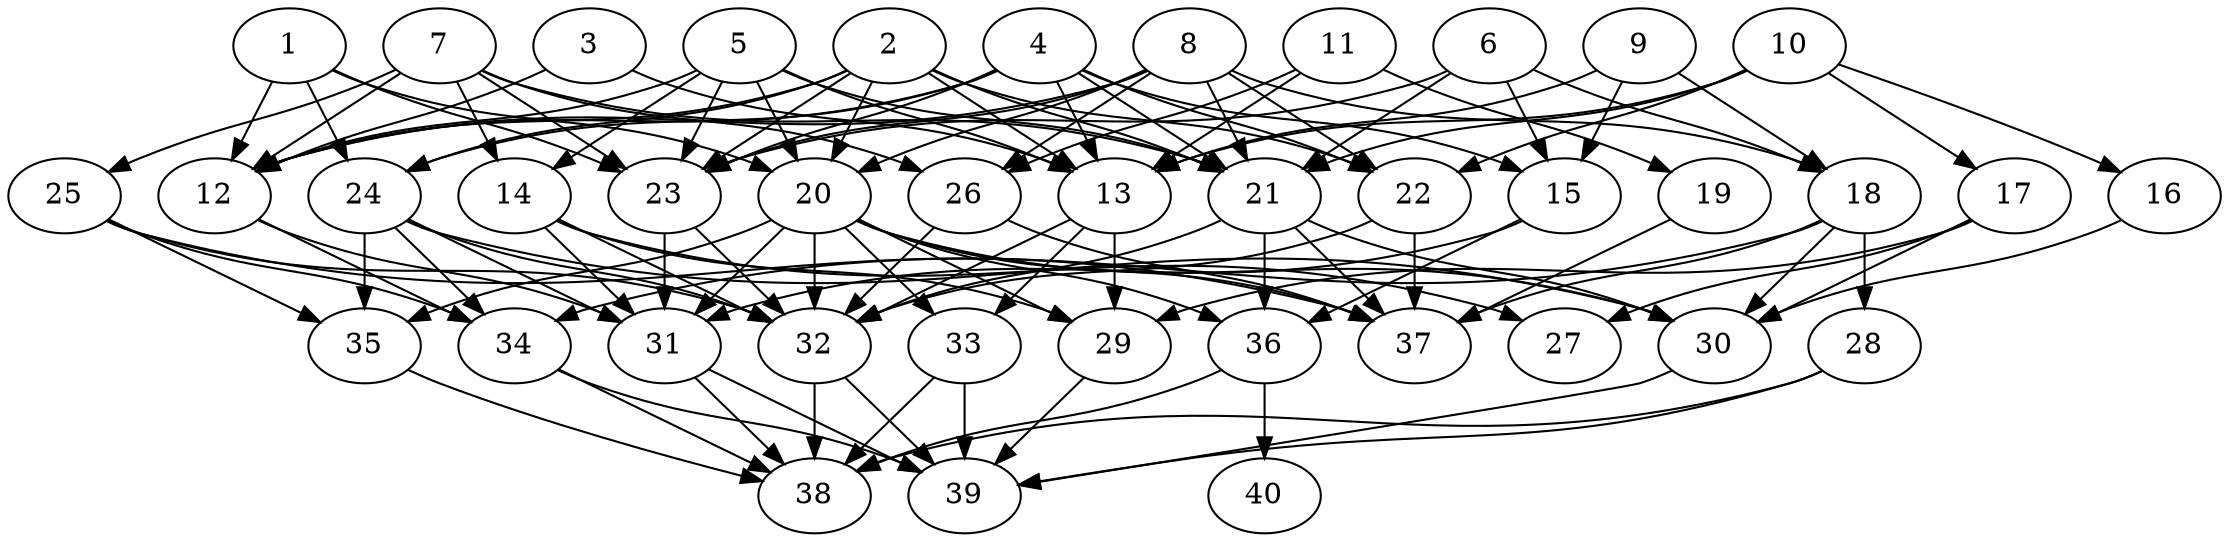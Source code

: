 // DAG automatically generated by daggen at Thu Oct  3 14:06:50 2019
// ./daggen --dot -n 40 --ccr 0.3 --fat 0.7 --regular 0.7 --density 0.6 --mindata 5242880 --maxdata 52428800 
digraph G {
  1 [size="137308160", alpha="0.05", expect_size="41192448"] 
  1 -> 12 [size ="41192448"]
  1 -> 20 [size ="41192448"]
  1 -> 23 [size ="41192448"]
  1 -> 24 [size ="41192448"]
  2 [size="88340480", alpha="0.04", expect_size="26502144"] 
  2 -> 12 [size ="26502144"]
  2 -> 13 [size ="26502144"]
  2 -> 20 [size ="26502144"]
  2 -> 21 [size ="26502144"]
  2 -> 22 [size ="26502144"]
  2 -> 23 [size ="26502144"]
  2 -> 24 [size ="26502144"]
  3 [size="34539520", alpha="0.04", expect_size="10361856"] 
  3 -> 12 [size ="10361856"]
  3 -> 13 [size ="10361856"]
  4 [size="124047360", alpha="0.15", expect_size="37214208"] 
  4 -> 12 [size ="37214208"]
  4 -> 13 [size ="37214208"]
  4 -> 15 [size ="37214208"]
  4 -> 21 [size ="37214208"]
  4 -> 22 [size ="37214208"]
  4 -> 23 [size ="37214208"]
  4 -> 24 [size ="37214208"]
  5 [size="47148373", alpha="0.11", expect_size="14144512"] 
  5 -> 12 [size ="14144512"]
  5 -> 13 [size ="14144512"]
  5 -> 14 [size ="14144512"]
  5 -> 20 [size ="14144512"]
  5 -> 21 [size ="14144512"]
  5 -> 23 [size ="14144512"]
  6 [size="65498453", alpha="0.18", expect_size="19649536"] 
  6 -> 15 [size ="19649536"]
  6 -> 18 [size ="19649536"]
  6 -> 21 [size ="19649536"]
  6 -> 23 [size ="19649536"]
  7 [size="94692693", alpha="0.12", expect_size="28407808"] 
  7 -> 12 [size ="28407808"]
  7 -> 14 [size ="28407808"]
  7 -> 21 [size ="28407808"]
  7 -> 23 [size ="28407808"]
  7 -> 25 [size ="28407808"]
  7 -> 26 [size ="28407808"]
  8 [size="59583147", alpha="0.17", expect_size="17874944"] 
  8 -> 12 [size ="17874944"]
  8 -> 18 [size ="17874944"]
  8 -> 20 [size ="17874944"]
  8 -> 21 [size ="17874944"]
  8 -> 22 [size ="17874944"]
  8 -> 23 [size ="17874944"]
  8 -> 26 [size ="17874944"]
  9 [size="44103680", alpha="0.02", expect_size="13231104"] 
  9 -> 13 [size ="13231104"]
  9 -> 15 [size ="13231104"]
  9 -> 18 [size ="13231104"]
  10 [size="94453760", alpha="0.09", expect_size="28336128"] 
  10 -> 13 [size ="28336128"]
  10 -> 16 [size ="28336128"]
  10 -> 17 [size ="28336128"]
  10 -> 21 [size ="28336128"]
  10 -> 22 [size ="28336128"]
  11 [size="34164053", alpha="0.12", expect_size="10249216"] 
  11 -> 13 [size ="10249216"]
  11 -> 19 [size ="10249216"]
  11 -> 26 [size ="10249216"]
  12 [size="70277120", alpha="0.08", expect_size="21083136"] 
  12 -> 31 [size ="21083136"]
  12 -> 34 [size ="21083136"]
  13 [size="101174613", alpha="0.15", expect_size="30352384"] 
  13 -> 29 [size ="30352384"]
  13 -> 32 [size ="30352384"]
  13 -> 33 [size ="30352384"]
  14 [size="134082560", alpha="0.00", expect_size="40224768"] 
  14 -> 27 [size ="40224768"]
  14 -> 29 [size ="40224768"]
  14 -> 31 [size ="40224768"]
  14 -> 32 [size ="40224768"]
  15 [size="97058133", alpha="0.07", expect_size="29117440"] 
  15 -> 31 [size ="29117440"]
  15 -> 36 [size ="29117440"]
  16 [size="29634560", alpha="0.15", expect_size="8890368"] 
  16 -> 30 [size ="8890368"]
  17 [size="172653227", alpha="0.01", expect_size="51795968"] 
  17 -> 27 [size ="51795968"]
  17 -> 29 [size ="51795968"]
  17 -> 30 [size ="51795968"]
  18 [size="106089813", alpha="0.19", expect_size="31826944"] 
  18 -> 28 [size ="31826944"]
  18 -> 30 [size ="31826944"]
  18 -> 34 [size ="31826944"]
  18 -> 37 [size ="31826944"]
  19 [size="84183040", alpha="0.11", expect_size="25254912"] 
  19 -> 37 [size ="25254912"]
  20 [size="98123093", alpha="0.20", expect_size="29436928"] 
  20 -> 29 [size ="29436928"]
  20 -> 30 [size ="29436928"]
  20 -> 31 [size ="29436928"]
  20 -> 32 [size ="29436928"]
  20 -> 33 [size ="29436928"]
  20 -> 35 [size ="29436928"]
  20 -> 36 [size ="29436928"]
  20 -> 37 [size ="29436928"]
  21 [size="165369173", alpha="0.03", expect_size="49610752"] 
  21 -> 30 [size ="49610752"]
  21 -> 32 [size ="49610752"]
  21 -> 36 [size ="49610752"]
  21 -> 37 [size ="49610752"]
  22 [size="101768533", alpha="0.15", expect_size="30530560"] 
  22 -> 32 [size ="30530560"]
  22 -> 37 [size ="30530560"]
  23 [size="167133867", alpha="0.10", expect_size="50140160"] 
  23 -> 31 [size ="50140160"]
  23 -> 32 [size ="50140160"]
  24 [size="125904213", alpha="0.18", expect_size="37771264"] 
  24 -> 30 [size ="37771264"]
  24 -> 31 [size ="37771264"]
  24 -> 32 [size ="37771264"]
  24 -> 34 [size ="37771264"]
  24 -> 35 [size ="37771264"]
  25 [size="126402560", alpha="0.10", expect_size="37920768"] 
  25 -> 32 [size ="37920768"]
  25 -> 34 [size ="37920768"]
  25 -> 35 [size ="37920768"]
  25 -> 37 [size ="37920768"]
  26 [size="23647573", alpha="0.08", expect_size="7094272"] 
  26 -> 32 [size ="7094272"]
  26 -> 37 [size ="7094272"]
  27 [size="139400533", alpha="0.16", expect_size="41820160"] 
  28 [size="145223680", alpha="0.09", expect_size="43567104"] 
  28 -> 38 [size ="43567104"]
  28 -> 39 [size ="43567104"]
  29 [size="139332267", alpha="0.05", expect_size="41799680"] 
  29 -> 39 [size ="41799680"]
  30 [size="72205653", alpha="0.12", expect_size="21661696"] 
  30 -> 39 [size ="21661696"]
  31 [size="69031253", alpha="0.00", expect_size="20709376"] 
  31 -> 38 [size ="20709376"]
  31 -> 39 [size ="20709376"]
  32 [size="92357973", alpha="0.15", expect_size="27707392"] 
  32 -> 38 [size ="27707392"]
  32 -> 39 [size ="27707392"]
  33 [size="55760213", alpha="0.01", expect_size="16728064"] 
  33 -> 38 [size ="16728064"]
  33 -> 39 [size ="16728064"]
  34 [size="133597867", alpha="0.02", expect_size="40079360"] 
  34 -> 38 [size ="40079360"]
  34 -> 39 [size ="40079360"]
  35 [size="117865813", alpha="0.13", expect_size="35359744"] 
  35 -> 38 [size ="35359744"]
  36 [size="38236160", alpha="0.05", expect_size="11470848"] 
  36 -> 38 [size ="11470848"]
  36 -> 40 [size ="11470848"]
  37 [size="100024320", alpha="0.17", expect_size="30007296"] 
  38 [size="65873920", alpha="0.00", expect_size="19762176"] 
  39 [size="135181653", alpha="0.12", expect_size="40554496"] 
  40 [size="19998720", alpha="0.14", expect_size="5999616"] 
}
